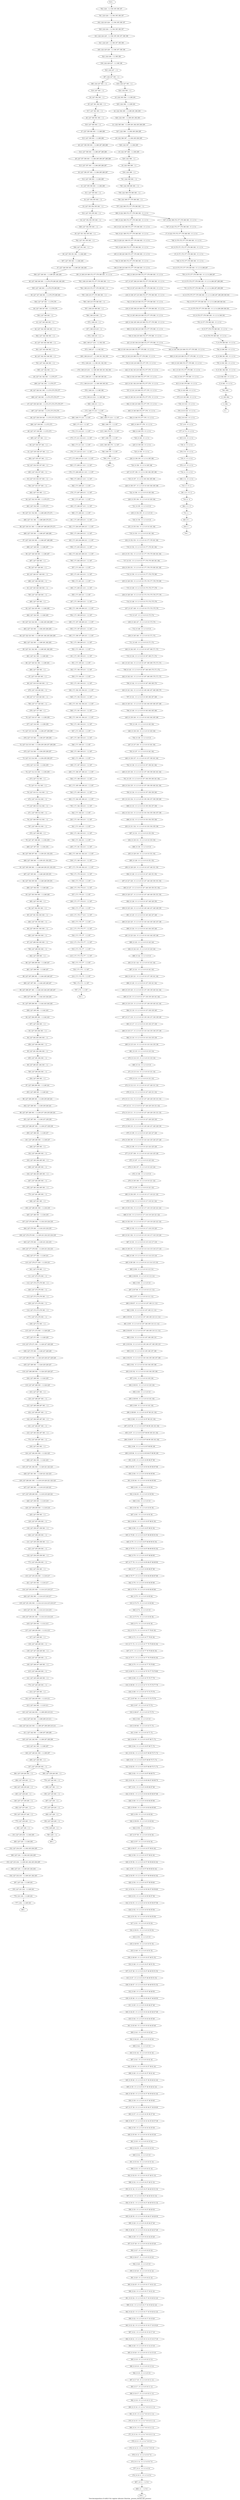 digraph G {
graph [label="Tree-decomposition of width 9 for register allocator (function _process_thread_calc_process)"]
0[label="0 | : "];
1[label="1 | 384 : "];
2[label="2 | 383 384 : "];
3[label="3 | 6 383 : 0 1 2 3 4 "];
4[label="4 | 6 382 383 : 0 1 2 3 4 "];
5[label="5 | 6 381 382 383 : 0 1 2 3 4 "];
6[label="6 | 6 380 381 383 : 0 1 2 3 4 "];
7[label="7 | 6 379 380 383 : 0 1 2 3 4 "];
8[label="8 | 6 378 379 380 383 : 0 1 2 3 4 "];
9[label="9 | 6 377 378 379 380 383 : 0 1 2 3 4 "];
10[label="10 | 6 376 377 379 380 383 : 0 1 2 3 4 300 301 "];
11[label="11 | 6 375 376 377 379 380 383 : 0 1 2 3 4 298 299 300 301 "];
12[label="12 | 6 374 375 377 379 380 383 : 0 1 2 3 4 296 297 298 299 300 301 "];
13[label="13 | 6 373 374 377 379 380 383 : 0 1 2 3 4 296 297 298 299 "];
14[label="14 | 6 372 373 377 379 380 383 : 0 1 2 3 4 296 297 "];
15[label="15 | 6 371 372 377 379 380 383 : 0 1 2 3 4 "];
16[label="16 | 6 370 371 372 377 379 380 383 : 0 1 2 3 4 "];
17[label="17 | 6 222 370 372 377 379 380 383 : 0 1 2 3 4 "];
18[label="18 | 222 368 369 : 1 2 "];
19[label="19 | 222 367 368 : 1 2 294 295 "];
20[label="20 | 222 366 367 : 1 2 292 293 294 295 "];
21[label="21 | 222 365 366 : 1 2 290 291 292 293 294 295 "];
22[label="22 | 222 364 365 : 1 2 290 291 292 293 "];
23[label="23 | 222 363 364 : 1 2 290 291 "];
24[label="24 | 227 362 363 : 1 2 "];
25[label="25 | 227 361 362 363 : 1 2 "];
26[label="26 | 227 360 361 363 : 1 2 "];
27[label="27 | 227 359 360 363 : 1 2 288 289 "];
28[label="28 | 227 358 359 363 : 1 2 286 287 288 289 "];
29[label="29 | 227 357 358 363 : 1 2 284 285 286 287 288 289 "];
30[label="30 | 227 356 357 363 : 1 2 284 285 286 287 "];
31[label="31 | 227 355 356 363 : 1 2 284 285 "];
32[label="32 | 227 354 355 363 : 1 2 "];
33[label="33 | 227 353 354 355 363 : 1 2 "];
34[label="34 | 227 352 353 355 363 : 1 2 "];
35[label="35 | 227 351 352 355 363 : 1 2 "];
36[label="36 | 227 350 351 363 : 1 2 282 283 "];
37[label="37 | 227 349 350 363 : 1 2 280 281 282 283 "];
38[label="38 | 227 348 349 363 : 1 2 278 279 280 281 282 283 "];
39[label="39 | 227 347 348 363 : 1 2 278 279 280 281 "];
40[label="40 | 227 346 347 363 : 1 2 278 279 "];
41[label="41 | 227 345 346 363 : 1 2 "];
42[label="42 | 227 344 345 346 363 : 1 2 "];
43[label="43 | 227 343 344 346 363 : 1 2 "];
44[label="44 | 227 342 343 346 363 : 1 2 "];
45[label="45 | 227 341 342 363 : 1 2 276 277 "];
46[label="46 | 227 340 341 363 : 1 2 274 275 276 277 "];
47[label="47 | 227 339 340 363 : 1 2 272 273 274 275 276 277 "];
48[label="48 | 227 338 339 363 : 1 2 272 273 274 275 "];
49[label="49 | 227 337 338 363 : 1 2 272 273 "];
50[label="50 | 227 336 337 363 : 1 2 "];
51[label="51 | 227 335 336 337 363 : 1 2 "];
52[label="52 | 227 334 335 337 363 : 1 2 "];
53[label="53 | 227 333 334 337 363 : 1 2 "];
54[label="54 | 227 332 333 363 : 1 2 270 271 "];
55[label="55 | 227 331 332 363 : 1 2 268 269 270 271 "];
56[label="56 | 227 330 331 363 : 1 2 266 267 268 269 270 271 "];
57[label="57 | 227 329 330 363 : 1 2 266 267 268 269 "];
58[label="58 | 227 328 329 363 : 1 2 266 267 "];
59[label="59 | 227 327 328 363 : 1 2 "];
60[label="60 | 227 326 327 328 363 : 1 2 "];
61[label="61 | 227 325 326 328 363 : 1 2 "];
62[label="62 | 227 324 325 363 : 1 2 264 265 "];
63[label="63 | 227 323 324 363 : 1 2 262 263 264 265 "];
64[label="64 | 227 322 323 363 : 1 2 260 261 262 263 264 265 "];
65[label="65 | 227 321 322 363 : 1 2 260 261 262 263 "];
66[label="66 | 227 320 321 363 : 1 2 260 261 "];
67[label="67 | 227 319 320 363 : 1 2 "];
68[label="68 | 227 318 319 320 363 : 1 2 "];
69[label="69 | 227 317 318 320 363 : 1 2 "];
70[label="70 | 227 316 317 363 : 1 2 258 259 "];
71[label="71 | 227 315 316 363 : 1 2 256 257 258 259 "];
72[label="72 | 227 314 315 363 : 1 2 254 255 256 257 258 259 "];
73[label="73 | 227 313 314 363 : 1 2 254 255 256 257 "];
74[label="74 | 227 312 313 363 : 1 2 254 255 "];
75[label="75 | 227 311 312 363 : 1 2 "];
76[label="76 | 227 310 311 312 363 : 1 2 "];
77[label="77 | 227 309 310 312 363 : 1 2 "];
78[label="78 | 227 308 309 312 363 : 1 2 "];
79[label="79 | 227 307 308 363 : 1 2 252 253 "];
80[label="80 | 227 306 307 363 : 1 2 250 251 252 253 "];
81[label="81 | 227 305 306 363 : 1 2 248 249 250 251 252 253 "];
82[label="82 | 227 304 305 363 : 1 2 248 249 250 251 "];
83[label="83 | 227 303 304 363 : 1 2 248 249 "];
84[label="84 | 227 302 303 363 : 1 2 "];
85[label="85 | 227 301 302 303 363 : 1 2 "];
86[label="86 | 227 300 301 303 363 : 1 2 "];
87[label="87 | 227 299 300 303 363 : 1 2 "];
88[label="88 | 227 298 299 363 : 1 2 246 247 "];
89[label="89 | 227 297 298 363 : 1 2 244 245 246 247 "];
90[label="90 | 227 296 297 363 : 1 2 242 243 244 245 246 247 "];
91[label="91 | 227 295 296 363 : 1 2 242 243 244 245 "];
92[label="92 | 227 294 295 363 : 1 2 242 243 "];
93[label="93 | 227 293 294 363 : 1 2 "];
94[label="94 | 227 292 293 294 363 : 1 2 "];
95[label="95 | 227 291 292 294 363 : 1 2 "];
96[label="96 | 227 290 291 294 363 : 1 2 "];
97[label="97 | 227 289 290 363 : 1 2 240 241 "];
98[label="98 | 227 288 289 363 : 1 2 238 239 240 241 "];
99[label="99 | 227 287 288 363 : 1 2 236 237 238 239 240 241 "];
100[label="100 | 227 286 287 363 : 1 2 236 237 238 239 "];
101[label="101 | 227 285 286 363 : 1 2 236 237 "];
102[label="102 | 227 284 285 363 : 1 2 "];
103[label="103 | 227 283 284 285 363 : 1 2 "];
104[label="104 | 227 282 283 285 363 : 1 2 "];
105[label="105 | 227 281 282 285 363 : 1 2 "];
106[label="106 | 227 280 281 363 : 1 2 234 235 "];
107[label="107 | 227 279 280 363 : 1 2 232 233 234 235 "];
108[label="108 | 227 278 279 363 : 1 2 230 231 232 233 234 235 "];
109[label="109 | 227 277 278 363 : 1 2 230 231 232 233 "];
110[label="110 | 227 276 277 363 : 1 2 230 231 "];
111[label="111 | 227 275 276 363 : 1 2 "];
112[label="112 | 227 274 275 276 363 : 1 2 "];
113[label="113 | 227 273 274 276 363 : 1 2 "];
114[label="114 | 227 272 273 276 363 : 1 2 "];
115[label="115 | 227 271 272 363 : 1 2 228 229 "];
116[label="116 | 227 270 271 363 : 1 2 226 227 228 229 "];
117[label="117 | 227 269 270 363 : 1 2 224 225 226 227 228 229 "];
118[label="118 | 227 268 269 363 : 1 2 224 225 226 227 "];
119[label="119 | 227 267 268 363 : 1 2 224 225 "];
120[label="120 | 227 266 267 363 : 1 2 "];
121[label="121 | 227 265 266 267 363 : 1 2 "];
122[label="122 | 227 264 265 267 363 : 1 2 "];
123[label="123 | 227 263 264 267 363 : 1 2 "];
124[label="124 | 227 262 263 363 : 1 2 222 223 "];
125[label="125 | 227 261 262 363 : 1 2 220 221 222 223 "];
126[label="126 | 227 260 261 363 : 1 2 218 219 220 221 222 223 "];
127[label="127 | 227 259 260 363 : 1 2 218 219 220 221 "];
128[label="128 | 227 258 259 363 : 1 2 218 219 "];
129[label="129 | 227 257 258 363 : 1 2 "];
130[label="130 | 227 256 257 258 363 : 1 2 "];
131[label="131 | 227 255 256 258 363 : 1 2 "];
132[label="132 | 227 254 255 258 363 : 1 2 "];
133[label="133 | 227 253 254 363 : 1 2 216 217 "];
134[label="134 | 227 252 253 363 : 1 2 214 215 216 217 "];
135[label="135 | 227 251 252 363 : 1 2 212 213 214 215 216 217 "];
136[label="136 | 227 250 251 363 : 1 2 212 213 214 215 "];
137[label="137 | 227 249 250 363 : 1 2 212 213 "];
138[label="138 | 227 248 249 363 : 1 2 "];
139[label="139 | 227 247 248 249 363 : 1 2 "];
140[label="140 | 227 246 247 249 363 : 1 2 "];
141[label="141 | 227 245 246 249 363 : 1 2 "];
142[label="142 | 227 244 245 363 : 1 2 210 211 "];
143[label="143 | 227 243 244 363 : 1 2 208 209 210 211 "];
144[label="144 | 227 242 243 363 : 1 2 206 207 208 209 210 211 "];
145[label="145 | 227 241 242 363 : 1 2 206 207 208 209 "];
146[label="146 | 227 240 241 363 : 1 2 206 207 "];
147[label="147 | 227 239 240 363 : 1 2 "];
148[label="148 | 227 238 239 240 : 1 2 "];
149[label="149 | 227 237 238 240 : 1 2 "];
150[label="150 | 227 236 237 240 : 1 2 "];
151[label="151 | 227 235 236 : 1 2 204 205 "];
152[label="152 | 227 234 235 : 1 2 202 203 204 205 "];
153[label="153 | 227 233 234 : 1 2 200 201 202 203 204 205 "];
154[label="154 | 227 232 233 : 1 2 200 201 202 203 "];
155[label="155 | 227 231 232 : 1 2 200 201 "];
156[label="156 | 227 230 363 : 1 2 "];
157[label="157 | 227 229 230 : 1 2 "];
158[label="158 | 227 228 229 : 1 2 "];
159[label="159 | 222 226 227 : 1 2 198 199 "];
160[label="160 | 222 225 226 : 1 2 196 197 198 199 "];
161[label="161 | 222 224 225 : 1 2 194 195 196 197 198 199 "];
162[label="162 | 222 223 224 : 1 2 194 195 196 197 "];
163[label="163 | 6 221 222 369 372 377 379 380 383 : 0 1 2 3 4 "];
164[label="164 | 6 220 221 369 372 377 379 380 383 : 0 1 2 3 4 "];
165[label="165 | 6 168 220 369 372 377 379 380 383 : 0 1 2 3 4 "];
166[label="166 | 6 168 219 369 372 377 379 380 383 : 0 1 2 3 4 "];
167[label="167 | 168 218 219 : 1 2 "];
168[label="168 | 168 217 218 : 1 2 192 193 "];
169[label="169 | 168 216 217 : 1 2 190 191 192 193 "];
170[label="170 | 168 215 216 : 1 2 188 189 190 191 192 193 "];
171[label="171 | 168 214 215 : 1 2 188 189 190 191 "];
172[label="172 | 168 213 214 : 1 2 188 189 "];
173[label="173 | 168 171 213 : 1 2 187 "];
174[label="174 | 171 212 213 : 1 2 187 "];
175[label="175 | 171 211 212 213 : 1 2 187 "];
176[label="176 | 171 210 211 213 : 1 2 187 "];
177[label="177 | 171 209 210 211 213 : 1 2 187 "];
178[label="178 | 171 208 209 211 213 : 1 2 187 "];
179[label="179 | 171 207 208 213 : 1 2 187 "];
180[label="180 | 171 206 207 213 : 1 2 187 "];
181[label="181 | 171 205 206 213 : 1 2 187 "];
182[label="182 | 171 204 205 206 213 : 1 2 187 "];
183[label="183 | 171 203 204 206 213 : 1 2 187 "];
184[label="184 | 171 202 203 206 213 : 1 2 187 "];
185[label="185 | 171 201 202 213 : 1 2 187 "];
186[label="186 | 171 200 201 213 : 1 2 187 "];
187[label="187 | 171 199 200 213 : 1 2 187 "];
188[label="188 | 171 198 199 200 213 : 1 2 187 "];
189[label="189 | 171 197 198 200 213 : 1 2 187 "];
190[label="190 | 171 196 197 200 213 : 1 2 187 "];
191[label="191 | 171 195 196 213 : 1 2 187 "];
192[label="192 | 171 194 195 213 : 1 2 187 "];
193[label="193 | 171 193 194 213 : 1 2 187 "];
194[label="194 | 171 192 193 194 213 : 1 2 187 "];
195[label="195 | 171 191 192 194 213 : 1 2 187 "];
196[label="196 | 171 190 191 194 213 : 1 2 187 "];
197[label="197 | 171 189 190 213 : 1 2 187 "];
198[label="198 | 171 188 189 213 : 1 2 187 "];
199[label="199 | 171 187 188 213 : 1 2 187 "];
200[label="200 | 171 186 187 188 213 : 1 2 187 "];
201[label="201 | 171 185 186 188 213 : 1 2 187 "];
202[label="202 | 171 184 185 188 213 : 1 2 187 "];
203[label="203 | 171 183 184 213 : 1 2 187 "];
204[label="204 | 171 182 183 213 : 1 2 187 "];
205[label="205 | 171 181 182 213 : 1 2 187 "];
206[label="206 | 171 180 181 182 213 : 1 2 187 "];
207[label="207 | 171 179 180 182 213 : 1 2 187 "];
208[label="208 | 171 178 179 213 : 1 2 187 "];
209[label="209 | 171 177 178 213 : 1 2 187 "];
210[label="210 | 171 176 177 213 : 1 2 187 "];
211[label="211 | 171 175 176 177 : 1 2 187 "];
212[label="212 | 171 174 175 177 : 1 2 187 "];
213[label="213 | 171 173 174 177 : 1 2 187 "];
214[label="214 | 171 172 173 : 1 2 187 "];
215[label="215 | 168 170 171 : 1 2 187 "];
216[label="216 | 168 169 170 : 1 2 187 "];
217[label="217 | 6 167 168 219 369 372 377 379 380 383 : 0 1 2 3 4 "];
218[label="218 | 6 166 167 219 369 372 377 379 380 383 : 0 1 2 3 4 "];
219[label="219 | 6 165 166 219 369 372 377 379 380 383 : 0 1 2 3 4 "];
220[label="220 | 6 164 165 166 219 369 372 377 379 380 : 0 1 2 3 4 "];
221[label="221 | 6 163 164 219 369 372 377 379 380 : 0 1 2 3 4 "];
222[label="222 | 6 162 163 219 369 372 377 379 : 0 1 2 3 4 "];
223[label="223 | 6 161 162 219 369 372 377 379 : 0 1 2 3 4 "];
224[label="224 | 6 160 161 219 369 372 377 379 : 0 1 2 3 4 "];
225[label="225 | 6 159 160 : 0 1 2 3 4 "];
226[label="226 | 6 158 159 : 0 1 2 3 4 185 186 "];
227[label="227 | 6 157 158 : 0 1 2 3 4 183 184 185 186 "];
228[label="228 | 6 156 157 : 0 1 2 3 4 9 10 183 184 185 186 "];
229[label="229 | 6 155 156 : 0 1 2 3 4 9 10 183 184 "];
230[label="230 | 6 154 155 : 0 1 2 3 4 9 10 "];
231[label="231 | 6 153 154 : 0 1 2 3 4 9 10 181 182 "];
232[label="232 | 6 152 153 : 0 1 2 3 4 9 10 177 178 181 182 "];
233[label="233 | 6 151 152 : 0 1 2 3 4 9 10 177 178 179 180 181 182 "];
234[label="234 | 6 150 151 : 0 1 2 3 4 9 10 177 178 179 180 181 182 "];
235[label="235 | 6 149 150 : 0 1 2 3 4 9 10 175 176 177 178 179 180 "];
236[label="236 | 6 148 149 : 0 1 2 3 4 9 10 173 174 175 176 177 178 "];
237[label="237 | 6 147 148 : 0 1 2 3 4 9 10 173 174 175 176 "];
238[label="238 | 6 146 147 : 0 1 2 3 4 9 10 173 174 "];
239[label="239 | 6 145 146 : 0 1 2 3 4 9 10 171 172 "];
240[label="240 | 6 144 145 : 0 1 2 3 4 9 10 167 168 171 172 "];
241[label="241 | 6 143 144 : 0 1 2 3 4 9 10 167 168 169 170 171 172 "];
242[label="242 | 6 142 143 : 0 1 2 3 4 9 10 167 168 169 170 171 172 "];
243[label="243 | 6 141 142 : 0 1 2 3 4 9 10 165 166 167 168 169 170 "];
244[label="244 | 6 140 141 : 0 1 2 3 4 9 10 163 164 165 166 167 168 "];
245[label="245 | 6 139 140 : 0 1 2 3 4 9 10 163 164 165 166 "];
246[label="246 | 6 138 139 : 0 1 2 3 4 9 10 163 164 "];
247[label="247 | 6 137 138 : 0 1 2 3 4 9 10 161 162 "];
248[label="248 | 6 136 137 : 0 1 2 3 4 9 10 157 158 161 162 "];
249[label="249 | 6 135 136 : 0 1 2 3 4 9 10 157 158 159 160 161 162 "];
250[label="250 | 6 134 135 : 0 1 2 3 4 9 10 157 158 159 160 161 162 "];
251[label="251 | 6 133 134 : 0 1 2 3 4 9 10 155 156 157 158 159 160 "];
252[label="252 | 6 132 133 : 0 1 2 3 4 9 10 153 154 155 156 157 158 "];
253[label="253 | 6 131 132 : 0 1 2 3 4 9 10 153 154 155 156 "];
254[label="254 | 6 130 131 : 0 1 2 3 4 9 10 153 154 "];
255[label="255 | 6 129 130 : 0 1 2 3 4 9 10 151 152 "];
256[label="256 | 6 128 129 : 0 1 2 3 4 9 10 147 148 151 152 "];
257[label="257 | 6 127 128 : 0 1 2 3 4 9 10 147 148 149 150 151 152 "];
258[label="258 | 6 126 127 : 0 1 2 3 4 9 10 147 148 149 150 151 152 "];
259[label="259 | 6 125 126 : 0 1 2 3 4 9 10 145 146 147 148 149 150 "];
260[label="260 | 6 124 125 : 0 1 2 3 4 9 10 143 144 145 146 147 148 "];
261[label="261 | 6 123 124 : 0 1 2 3 4 9 10 143 144 145 146 "];
262[label="262 | 6 122 123 : 0 1 2 3 4 9 10 143 144 "];
263[label="263 | 6 121 122 : 0 1 2 3 4 9 10 141 142 "];
264[label="264 | 6 120 121 : 0 1 2 3 4 9 10 137 138 141 142 "];
265[label="265 | 6 119 120 : 0 1 2 3 4 9 10 137 138 139 140 141 142 "];
266[label="266 | 6 118 119 : 0 1 2 3 4 9 10 137 138 139 140 141 142 "];
267[label="267 | 6 117 118 : 0 1 2 3 4 9 10 135 136 137 138 139 140 "];
268[label="268 | 6 116 117 : 0 1 2 3 4 9 10 133 134 135 136 137 138 "];
269[label="269 | 6 115 116 : 0 1 2 3 4 9 10 133 134 135 136 "];
270[label="270 | 6 114 115 : 0 1 2 3 4 9 10 133 134 "];
271[label="271 | 6 113 114 : 0 1 2 3 4 9 10 131 132 "];
272[label="272 | 6 112 113 : 0 1 2 3 4 9 10 127 128 131 132 "];
273[label="273 | 6 111 112 : 0 1 2 3 4 9 10 127 128 129 130 131 132 "];
274[label="274 | 6 110 111 : 0 1 2 3 4 9 10 127 128 129 130 131 132 "];
275[label="275 | 6 109 110 : 0 1 2 3 4 9 10 125 126 127 128 129 130 "];
276[label="276 | 6 108 109 : 0 1 2 3 4 9 10 123 124 125 126 127 128 "];
277[label="277 | 6 107 108 : 0 1 2 3 4 9 10 123 124 125 126 "];
278[label="278 | 6 106 107 : 0 1 2 3 4 9 10 123 124 "];
279[label="279 | 6 105 106 : 0 1 2 3 4 9 10 121 122 "];
280[label="280 | 6 104 105 : 0 1 2 3 4 9 10 117 118 121 122 "];
281[label="281 | 6 103 104 : 0 1 2 3 4 9 10 117 118 119 120 121 122 "];
282[label="282 | 6 102 103 : 0 1 2 3 4 9 10 117 118 119 120 121 122 "];
283[label="283 | 6 101 102 : 0 1 2 3 4 9 10 115 116 117 118 119 120 "];
284[label="284 | 6 100 101 : 0 1 2 3 4 9 10 113 114 115 116 117 118 "];
285[label="285 | 6 99 100 : 0 1 2 3 4 9 10 113 114 115 116 "];
286[label="286 | 6 98 99 : 0 1 2 3 4 9 10 113 114 "];
287[label="287 | 6 97 98 : 0 1 2 3 4 9 10 111 112 "];
288[label="288 | 6 96 97 : 0 1 2 3 4 9 10 107 108 111 112 "];
289[label="289 | 6 95 96 : 0 1 2 3 4 9 10 107 108 109 110 111 112 "];
290[label="290 | 6 94 95 : 0 1 2 3 4 9 10 107 108 109 110 111 112 "];
291[label="291 | 6 93 94 : 0 1 2 3 4 9 10 105 106 107 108 109 110 "];
292[label="292 | 6 92 93 : 0 1 2 3 4 9 10 103 104 105 106 107 108 "];
293[label="293 | 6 91 92 : 0 1 2 3 4 9 10 103 104 105 106 "];
294[label="294 | 6 90 91 : 0 1 2 3 4 9 10 103 104 "];
295[label="295 | 6 89 90 : 0 1 2 3 4 9 10 101 102 "];
296[label="296 | 6 88 89 : 0 1 2 3 4 9 10 97 98 101 102 "];
297[label="297 | 6 87 88 : 0 1 2 3 4 9 10 97 98 99 100 101 102 "];
298[label="298 | 6 86 87 : 0 1 2 3 4 9 10 97 98 99 100 101 102 "];
299[label="299 | 6 85 86 : 0 1 2 3 4 9 10 95 96 97 98 99 100 "];
300[label="300 | 6 84 85 : 0 1 2 3 4 9 10 93 94 95 96 97 98 "];
301[label="301 | 6 83 84 : 0 1 2 3 4 9 10 93 94 95 96 "];
302[label="302 | 6 82 83 : 0 1 2 3 4 9 10 93 94 "];
303[label="303 | 6 81 82 : 0 1 2 3 4 9 10 91 92 "];
304[label="304 | 6 80 81 : 0 1 2 3 4 9 10 87 88 91 92 "];
305[label="305 | 6 79 80 : 0 1 2 3 4 9 10 87 88 89 90 91 92 "];
306[label="306 | 6 78 79 : 0 1 2 3 4 9 10 87 88 89 90 91 92 "];
307[label="307 | 6 77 78 : 0 1 2 3 4 9 10 85 86 87 88 89 90 "];
308[label="308 | 6 76 77 : 0 1 2 3 4 9 10 83 84 85 86 87 88 "];
309[label="309 | 6 75 76 : 0 1 2 3 4 9 10 83 84 85 86 "];
310[label="310 | 6 74 75 : 0 1 2 3 4 9 10 83 84 "];
311[label="311 | 6 73 74 : 0 1 2 3 4 9 10 81 82 "];
312[label="312 | 6 72 73 : 0 1 2 3 4 9 10 77 78 81 82 "];
313[label="313 | 6 71 72 : 0 1 2 3 4 9 10 77 78 79 80 81 82 "];
314[label="314 | 6 70 71 : 0 1 2 3 4 9 10 77 78 79 80 81 82 "];
315[label="315 | 6 69 70 : 0 1 2 3 4 9 10 75 76 77 78 79 80 "];
316[label="316 | 6 68 69 : 0 1 2 3 4 9 10 73 74 75 76 77 78 "];
317[label="317 | 6 67 68 : 0 1 2 3 4 9 10 73 74 75 76 "];
318[label="318 | 6 66 67 : 0 1 2 3 4 9 10 73 74 "];
319[label="319 | 6 65 66 : 0 1 2 3 4 9 10 71 72 "];
320[label="320 | 6 64 65 : 0 1 2 3 4 9 10 67 68 71 72 "];
321[label="321 | 6 63 64 : 0 1 2 3 4 9 10 67 68 69 70 71 72 "];
322[label="322 | 6 62 63 : 0 1 2 3 4 9 10 67 68 69 70 71 72 "];
323[label="323 | 6 61 62 : 0 1 2 3 4 9 10 65 66 67 68 69 70 "];
324[label="324 | 6 60 61 : 0 1 2 3 4 9 10 63 64 65 66 67 68 "];
325[label="325 | 6 59 60 : 0 1 2 3 4 9 10 63 64 65 66 "];
326[label="326 | 6 58 59 : 0 1 2 3 4 9 10 63 64 "];
327[label="327 | 6 57 58 : 0 1 2 3 4 9 10 61 62 "];
328[label="328 | 6 56 57 : 0 1 2 3 4 9 10 57 58 61 62 "];
329[label="329 | 6 55 56 : 0 1 2 3 4 9 10 57 58 59 60 61 62 "];
330[label="330 | 6 54 55 : 0 1 2 3 4 9 10 57 58 59 60 61 62 "];
331[label="331 | 6 53 54 : 0 1 2 3 4 9 10 55 56 57 58 59 60 "];
332[label="332 | 6 52 53 : 0 1 2 3 4 9 10 53 54 55 56 57 58 "];
333[label="333 | 6 51 52 : 0 1 2 3 4 9 10 53 54 55 56 "];
334[label="334 | 6 50 51 : 0 1 2 3 4 9 10 53 54 "];
335[label="335 | 6 49 50 : 0 1 2 3 4 9 10 51 52 "];
336[label="336 | 6 48 49 : 0 1 2 3 4 9 10 47 48 51 52 "];
337[label="337 | 6 47 48 : 0 1 2 3 4 9 10 47 48 49 50 51 52 "];
338[label="338 | 6 46 47 : 0 1 2 3 4 9 10 47 48 49 50 51 52 "];
339[label="339 | 6 45 46 : 0 1 2 3 4 9 10 45 46 47 48 49 50 "];
340[label="340 | 6 44 45 : 0 1 2 3 4 9 10 43 44 45 46 47 48 "];
341[label="341 | 6 43 44 : 0 1 2 3 4 9 10 43 44 45 46 "];
342[label="342 | 6 42 43 : 0 1 2 3 4 9 10 43 44 "];
343[label="343 | 6 41 42 : 0 1 2 3 4 9 10 41 42 "];
344[label="344 | 6 40 41 : 0 1 2 3 4 9 10 37 38 41 42 "];
345[label="345 | 6 39 40 : 0 1 2 3 4 9 10 37 38 39 40 41 42 "];
346[label="346 | 6 38 39 : 0 1 2 3 4 9 10 37 38 39 40 41 42 "];
347[label="347 | 6 37 38 : 0 1 2 3 4 9 10 35 36 37 38 39 40 "];
348[label="348 | 6 36 37 : 0 1 2 3 4 9 10 33 34 35 36 37 38 "];
349[label="349 | 6 35 36 : 0 1 2 3 4 9 10 33 34 35 36 "];
350[label="350 | 6 34 35 : 0 1 2 3 4 9 10 33 34 "];
351[label="351 | 6 33 34 : 0 1 2 3 4 9 10 31 32 "];
352[label="352 | 6 32 33 : 0 1 2 3 4 9 10 27 28 31 32 "];
353[label="353 | 6 31 32 : 0 1 2 3 4 9 10 27 28 29 30 31 32 "];
354[label="354 | 6 30 31 : 0 1 2 3 4 9 10 27 28 29 30 31 32 "];
355[label="355 | 6 29 30 : 0 1 2 3 4 9 10 25 26 27 28 29 30 "];
356[label="356 | 6 28 29 : 0 1 2 3 4 9 10 23 24 25 26 27 28 "];
357[label="357 | 6 27 28 : 0 1 2 3 4 9 10 23 24 25 26 "];
358[label="358 | 6 26 27 : 0 1 2 3 4 9 10 23 24 "];
359[label="359 | 6 25 26 : 0 1 2 3 4 9 10 21 22 "];
360[label="360 | 6 24 25 : 0 1 2 3 4 9 10 17 18 21 22 "];
361[label="361 | 6 23 24 : 0 1 2 3 4 9 10 17 18 19 20 21 22 "];
362[label="362 | 6 22 23 : 0 1 2 3 4 9 10 17 18 19 20 21 22 "];
363[label="363 | 6 21 22 : 0 1 2 3 4 9 10 15 16 17 18 19 20 "];
364[label="364 | 6 20 21 : 0 1 2 3 4 9 10 13 14 15 16 17 18 "];
365[label="365 | 6 19 20 : 0 1 2 3 4 9 10 13 14 15 16 "];
366[label="366 | 6 18 19 : 0 1 2 3 4 9 10 13 14 "];
367[label="367 | 6 17 18 : 0 1 2 3 4 9 10 11 12 "];
368[label="368 | 6 16 17 : 0 1 2 3 4 9 10 11 12 "];
369[label="369 | 6 15 16 : 0 1 2 3 4 7 8 9 10 11 12 "];
370[label="370 | 6 14 15 : 0 1 2 3 4 7 8 9 10 11 12 "];
371[label="371 | 6 13 14 : 0 1 2 3 4 7 8 9 10 11 12 "];
372[label="372 | 6 12 13 : 0 1 2 3 4 5 6 7 8 9 10 "];
373[label="373 | 6 11 12 : 0 1 2 3 4 5 6 7 8 "];
374[label="374 | 6 10 11 : 0 1 2 3 4 5 6 "];
375[label="375 | 6 9 163 380 : 0 1 2 3 4 "];
376[label="376 | 6 8 9 163 : 0 1 2 3 4 "];
377[label="377 | 6 7 8 : 0 1 2 3 4 "];
378[label="378 | 5 6 : 0 1 2 3 4 "];
379[label="379 | 4 5 : 0 1 2 3 4 "];
380[label="380 | 3 4 : 0 1 2 3 4 "];
381[label="381 | 2 3 : 0 1 2 "];
382[label="382 | 1 2 : 0 "];
383[label="383 | 0 1 : "];
384[label="384 | 227 239 240 363 : 1 2 "];
385[label="385 | 227 239 240 363 : 1 2 "];
386[label="386 | 222 227 363 : 1 2 "];
387[label="387 | 222 227 363 : 1 2 "];
388[label="388 | 6 222 369 372 377 379 380 383 : 0 1 2 3 4 "];
389[label="389 | 168 171 213 : 1 2 187 "];
390[label="390 | 168 171 213 : 1 2 187 "];
391[label="391 | 6 168 219 369 372 377 379 380 383 : 0 1 2 3 4 "];
392[label="392 | 6 163 164 219 369 372 377 379 380 : 0 1 2 3 4 "];
393[label="393 | 6 163 164 219 369 372 377 379 380 : 0 1 2 3 4 "];
394[label="394 | 6 168 219 369 372 377 379 380 383 : 0 1 2 3 4 "];
395[label="395 | 6 222 369 372 377 379 380 383 : 0 1 2 3 4 "];
396[label="396 | : "];
397[label="397 | 227 232 : 1 2 200 201 "];
398[label="398 | 227 233 : 1 2 200 201 202 203 "];
399[label="399 | 227 234 : 1 2 202 203 204 205 "];
400[label="400 | 227 235 : 1 2 204 205 "];
401[label="401 | 227 236 : 1 2 "];
402[label="402 | 227 237 240 : 1 2 "];
403[label="403 | 227 238 240 : 1 2 "];
404[label="404 | 227 239 240 : 1 2 "];
405[label="405 | : "];
406[label="406 | 227 229 : 1 2 "];
407[label="407 | 227 230 : 1 2 "];
408[label="408 | 227 363 : 1 2 "];
409[label="409 | 227 240 363 : 1 2 "];
410[label="410 | 227 241 363 : 1 2 206 207 "];
411[label="411 | 227 242 363 : 1 2 206 207 208 209 "];
412[label="412 | 227 243 363 : 1 2 208 209 210 211 "];
413[label="413 | 227 244 363 : 1 2 210 211 "];
414[label="414 | 227 245 363 : 1 2 "];
415[label="415 | 227 246 249 363 : 1 2 "];
416[label="416 | 227 247 249 363 : 1 2 "];
417[label="417 | 227 249 363 : 1 2 "];
418[label="418 | 227 250 363 : 1 2 212 213 "];
419[label="419 | 227 251 363 : 1 2 212 213 214 215 "];
420[label="420 | 227 252 363 : 1 2 214 215 216 217 "];
421[label="421 | 227 253 363 : 1 2 216 217 "];
422[label="422 | 227 254 363 : 1 2 "];
423[label="423 | 227 255 258 363 : 1 2 "];
424[label="424 | 227 256 258 363 : 1 2 "];
425[label="425 | 227 258 363 : 1 2 "];
426[label="426 | 227 259 363 : 1 2 218 219 "];
427[label="427 | 227 260 363 : 1 2 218 219 220 221 "];
428[label="428 | 227 261 363 : 1 2 220 221 222 223 "];
429[label="429 | 227 262 363 : 1 2 222 223 "];
430[label="430 | 227 263 363 : 1 2 "];
431[label="431 | 227 264 267 363 : 1 2 "];
432[label="432 | 227 265 267 363 : 1 2 "];
433[label="433 | 227 267 363 : 1 2 "];
434[label="434 | 227 268 363 : 1 2 224 225 "];
435[label="435 | 227 269 363 : 1 2 224 225 226 227 "];
436[label="436 | 227 270 363 : 1 2 226 227 228 229 "];
437[label="437 | 227 271 363 : 1 2 228 229 "];
438[label="438 | 227 272 363 : 1 2 "];
439[label="439 | 227 273 276 363 : 1 2 "];
440[label="440 | 227 274 276 363 : 1 2 "];
441[label="441 | 227 276 363 : 1 2 "];
442[label="442 | 227 277 363 : 1 2 230 231 "];
443[label="443 | 227 278 363 : 1 2 230 231 232 233 "];
444[label="444 | 227 279 363 : 1 2 232 233 234 235 "];
445[label="445 | 227 280 363 : 1 2 234 235 "];
446[label="446 | 227 281 363 : 1 2 "];
447[label="447 | 227 282 285 363 : 1 2 "];
448[label="448 | 227 283 285 363 : 1 2 "];
449[label="449 | 227 285 363 : 1 2 "];
450[label="450 | 227 286 363 : 1 2 236 237 "];
451[label="451 | 227 287 363 : 1 2 236 237 238 239 "];
452[label="452 | 227 288 363 : 1 2 238 239 240 241 "];
453[label="453 | 227 289 363 : 1 2 240 241 "];
454[label="454 | 227 290 363 : 1 2 "];
455[label="455 | 227 291 294 363 : 1 2 "];
456[label="456 | 227 292 294 363 : 1 2 "];
457[label="457 | 227 294 363 : 1 2 "];
458[label="458 | 227 295 363 : 1 2 242 243 "];
459[label="459 | 227 296 363 : 1 2 242 243 244 245 "];
460[label="460 | 227 297 363 : 1 2 244 245 246 247 "];
461[label="461 | 227 298 363 : 1 2 246 247 "];
462[label="462 | 227 299 363 : 1 2 "];
463[label="463 | 227 300 303 363 : 1 2 "];
464[label="464 | 227 301 303 363 : 1 2 "];
465[label="465 | 227 303 363 : 1 2 "];
466[label="466 | 227 304 363 : 1 2 248 249 "];
467[label="467 | 227 305 363 : 1 2 248 249 250 251 "];
468[label="468 | 227 306 363 : 1 2 250 251 252 253 "];
469[label="469 | 227 307 363 : 1 2 252 253 "];
470[label="470 | 227 308 363 : 1 2 "];
471[label="471 | 227 309 312 363 : 1 2 "];
472[label="472 | 227 310 312 363 : 1 2 "];
473[label="473 | 227 312 363 : 1 2 "];
474[label="474 | 227 313 363 : 1 2 254 255 "];
475[label="475 | 227 314 363 : 1 2 254 255 256 257 "];
476[label="476 | 227 315 363 : 1 2 256 257 258 259 "];
477[label="477 | 227 316 363 : 1 2 258 259 "];
478[label="478 | 227 317 363 : 1 2 "];
479[label="479 | 227 318 320 363 : 1 2 "];
480[label="480 | 227 320 363 : 1 2 "];
481[label="481 | 227 321 363 : 1 2 260 261 "];
482[label="482 | 227 322 363 : 1 2 260 261 262 263 "];
483[label="483 | 227 323 363 : 1 2 262 263 264 265 "];
484[label="484 | 227 324 363 : 1 2 264 265 "];
485[label="485 | 227 325 363 : 1 2 "];
486[label="486 | 227 326 328 363 : 1 2 "];
487[label="487 | 227 328 363 : 1 2 "];
488[label="488 | 227 329 363 : 1 2 266 267 "];
489[label="489 | 227 330 363 : 1 2 266 267 268 269 "];
490[label="490 | 227 331 363 : 1 2 268 269 270 271 "];
491[label="491 | 227 332 363 : 1 2 270 271 "];
492[label="492 | 227 333 363 : 1 2 "];
493[label="493 | 227 334 337 363 : 1 2 "];
494[label="494 | 227 335 337 363 : 1 2 "];
495[label="495 | 227 337 363 : 1 2 "];
496[label="496 | 227 338 363 : 1 2 272 273 "];
497[label="497 | 227 339 363 : 1 2 272 273 274 275 "];
498[label="498 | 227 340 363 : 1 2 274 275 276 277 "];
499[label="499 | 227 341 363 : 1 2 276 277 "];
500[label="500 | 227 342 363 : 1 2 "];
501[label="501 | 227 343 346 363 : 1 2 "];
502[label="502 | 227 344 346 363 : 1 2 "];
503[label="503 | 227 346 363 : 1 2 "];
504[label="504 | 227 347 363 : 1 2 278 279 "];
505[label="505 | 227 348 363 : 1 2 278 279 280 281 "];
506[label="506 | 227 349 363 : 1 2 280 281 282 283 "];
507[label="507 | 227 350 363 : 1 2 282 283 "];
508[label="508 | 227 351 363 : 1 2 "];
509[label="509 | 227 352 355 363 : 1 2 "];
510[label="510 | 227 353 355 363 : 1 2 "];
511[label="511 | 227 355 363 : 1 2 "];
512[label="512 | 227 356 363 : 1 2 284 285 "];
513[label="513 | 227 357 363 : 1 2 284 285 286 287 "];
514[label="514 | 227 358 363 : 1 2 286 287 288 289 "];
515[label="515 | 227 359 363 : 1 2 288 289 "];
516[label="516 | 227 360 363 : 1 2 "];
517[label="517 | 227 361 363 : 1 2 "];
518[label="518 | 227 363 : 1 2 "];
519[label="519 | : "];
520[label="520 | 222 224 : 1 2 194 195 196 197 "];
521[label="521 | 222 225 : 1 2 196 197 198 199 "];
522[label="522 | 222 226 : 1 2 198 199 "];
523[label="523 | 222 227 : 1 2 "];
524[label="524 | 222 363 : 1 2 "];
525[label="525 | 222 364 : 1 2 290 291 "];
526[label="526 | 222 365 : 1 2 290 291 292 293 "];
527[label="527 | 222 366 : 1 2 292 293 294 295 "];
528[label="528 | 222 367 : 1 2 294 295 "];
529[label="529 | 222 368 : 1 2 "];
530[label="530 | 222 369 : 1 2 "];
531[label="531 | : "];
532[label="532 | 171 173 : 1 2 187 "];
533[label="533 | 171 174 177 : 1 2 187 "];
534[label="534 | 171 175 177 : 1 2 187 "];
535[label="535 | 171 176 177 : 1 2 187 "];
536[label="536 | 171 177 213 : 1 2 187 "];
537[label="537 | 171 178 213 : 1 2 187 "];
538[label="538 | 171 179 213 : 1 2 187 "];
539[label="539 | 171 180 182 213 : 1 2 187 "];
540[label="540 | 171 182 213 : 1 2 187 "];
541[label="541 | 171 183 213 : 1 2 187 "];
542[label="542 | 171 184 213 : 1 2 187 "];
543[label="543 | 171 185 188 213 : 1 2 187 "];
544[label="544 | 171 186 188 213 : 1 2 187 "];
545[label="545 | 171 188 213 : 1 2 187 "];
546[label="546 | 171 189 213 : 1 2 187 "];
547[label="547 | 171 190 213 : 1 2 187 "];
548[label="548 | 171 191 194 213 : 1 2 187 "];
549[label="549 | 171 192 194 213 : 1 2 187 "];
550[label="550 | 171 194 213 : 1 2 187 "];
551[label="551 | 171 195 213 : 1 2 187 "];
552[label="552 | 171 196 213 : 1 2 187 "];
553[label="553 | 171 197 200 213 : 1 2 187 "];
554[label="554 | 171 198 200 213 : 1 2 187 "];
555[label="555 | 171 200 213 : 1 2 187 "];
556[label="556 | 171 201 213 : 1 2 187 "];
557[label="557 | 171 202 213 : 1 2 187 "];
558[label="558 | 171 203 206 213 : 1 2 187 "];
559[label="559 | 171 204 206 213 : 1 2 187 "];
560[label="560 | 171 206 213 : 1 2 187 "];
561[label="561 | 171 207 213 : 1 2 187 "];
562[label="562 | 171 208 213 : 1 2 187 "];
563[label="563 | 171 209 211 213 : 1 2 187 "];
564[label="564 | 171 211 213 : 1 2 187 "];
565[label="565 | 171 213 : 1 2 187 "];
566[label="566 | : "];
567[label="567 | 168 170 : 1 2 187 "];
568[label="568 | 168 171 : 1 2 187 "];
569[label="569 | 168 213 : 1 2 "];
570[label="570 | 168 214 : 1 2 188 189 "];
571[label="571 | 168 215 : 1 2 188 189 190 191 "];
572[label="572 | 168 216 : 1 2 190 191 192 193 "];
573[label="573 | 168 217 : 1 2 192 193 "];
574[label="574 | 168 218 : 1 2 "];
575[label="575 | 168 219 : 1 2 "];
576[label="576 | : "];
577[label="577 | 6 11 : 0 1 2 3 4 5 6 "];
578[label="578 | 6 12 : 0 1 2 3 4 5 6 7 8 "];
579[label="579 | 6 13 : 0 1 2 3 4 7 8 9 10 "];
580[label="580 | 6 14 : 0 1 2 3 4 7 8 9 10 11 12 "];
581[label="581 | 6 15 : 0 1 2 3 4 7 8 9 10 11 12 "];
582[label="582 | 6 16 : 0 1 2 3 4 9 10 11 12 "];
583[label="583 | 6 17 : 0 1 2 3 4 9 10 11 12 "];
584[label="584 | 6 18 : 0 1 2 3 4 9 10 "];
585[label="585 | 6 19 : 0 1 2 3 4 9 10 13 14 "];
586[label="586 | 6 20 : 0 1 2 3 4 9 10 13 14 15 16 "];
587[label="587 | 6 21 : 0 1 2 3 4 9 10 15 16 17 18 "];
588[label="588 | 6 22 : 0 1 2 3 4 9 10 17 18 19 20 "];
589[label="589 | 6 23 : 0 1 2 3 4 9 10 17 18 19 20 21 22 "];
590[label="590 | 6 24 : 0 1 2 3 4 9 10 17 18 21 22 "];
591[label="591 | 6 25 : 0 1 2 3 4 9 10 21 22 "];
592[label="592 | 6 26 : 0 1 2 3 4 9 10 "];
593[label="593 | 6 27 : 0 1 2 3 4 9 10 23 24 "];
594[label="594 | 6 28 : 0 1 2 3 4 9 10 23 24 25 26 "];
595[label="595 | 6 29 : 0 1 2 3 4 9 10 25 26 27 28 "];
596[label="596 | 6 30 : 0 1 2 3 4 9 10 27 28 29 30 "];
597[label="597 | 6 31 : 0 1 2 3 4 9 10 27 28 29 30 31 32 "];
598[label="598 | 6 32 : 0 1 2 3 4 9 10 27 28 31 32 "];
599[label="599 | 6 33 : 0 1 2 3 4 9 10 31 32 "];
600[label="600 | 6 34 : 0 1 2 3 4 9 10 "];
601[label="601 | 6 35 : 0 1 2 3 4 9 10 33 34 "];
602[label="602 | 6 36 : 0 1 2 3 4 9 10 33 34 35 36 "];
603[label="603 | 6 37 : 0 1 2 3 4 9 10 35 36 37 38 "];
604[label="604 | 6 38 : 0 1 2 3 4 9 10 37 38 39 40 "];
605[label="605 | 6 39 : 0 1 2 3 4 9 10 37 38 39 40 41 42 "];
606[label="606 | 6 40 : 0 1 2 3 4 9 10 37 38 41 42 "];
607[label="607 | 6 41 : 0 1 2 3 4 9 10 41 42 "];
608[label="608 | 6 42 : 0 1 2 3 4 9 10 "];
609[label="609 | 6 43 : 0 1 2 3 4 9 10 43 44 "];
610[label="610 | 6 44 : 0 1 2 3 4 9 10 43 44 45 46 "];
611[label="611 | 6 45 : 0 1 2 3 4 9 10 45 46 47 48 "];
612[label="612 | 6 46 : 0 1 2 3 4 9 10 47 48 49 50 "];
613[label="613 | 6 47 : 0 1 2 3 4 9 10 47 48 49 50 51 52 "];
614[label="614 | 6 48 : 0 1 2 3 4 9 10 47 48 51 52 "];
615[label="615 | 6 49 : 0 1 2 3 4 9 10 51 52 "];
616[label="616 | 6 50 : 0 1 2 3 4 9 10 "];
617[label="617 | 6 51 : 0 1 2 3 4 9 10 53 54 "];
618[label="618 | 6 52 : 0 1 2 3 4 9 10 53 54 55 56 "];
619[label="619 | 6 53 : 0 1 2 3 4 9 10 55 56 57 58 "];
620[label="620 | 6 54 : 0 1 2 3 4 9 10 57 58 59 60 "];
621[label="621 | 6 55 : 0 1 2 3 4 9 10 57 58 59 60 61 62 "];
622[label="622 | 6 56 : 0 1 2 3 4 9 10 57 58 61 62 "];
623[label="623 | 6 57 : 0 1 2 3 4 9 10 61 62 "];
624[label="624 | 6 58 : 0 1 2 3 4 9 10 "];
625[label="625 | 6 59 : 0 1 2 3 4 9 10 63 64 "];
626[label="626 | 6 60 : 0 1 2 3 4 9 10 63 64 65 66 "];
627[label="627 | 6 61 : 0 1 2 3 4 9 10 65 66 67 68 "];
628[label="628 | 6 62 : 0 1 2 3 4 9 10 67 68 69 70 "];
629[label="629 | 6 63 : 0 1 2 3 4 9 10 67 68 69 70 71 72 "];
630[label="630 | 6 64 : 0 1 2 3 4 9 10 67 68 71 72 "];
631[label="631 | 6 65 : 0 1 2 3 4 9 10 71 72 "];
632[label="632 | 6 66 : 0 1 2 3 4 9 10 "];
633[label="633 | 6 67 : 0 1 2 3 4 9 10 73 74 "];
634[label="634 | 6 68 : 0 1 2 3 4 9 10 73 74 75 76 "];
635[label="635 | 6 69 : 0 1 2 3 4 9 10 75 76 77 78 "];
636[label="636 | 6 70 : 0 1 2 3 4 9 10 77 78 79 80 "];
637[label="637 | 6 71 : 0 1 2 3 4 9 10 77 78 79 80 81 82 "];
638[label="638 | 6 72 : 0 1 2 3 4 9 10 77 78 81 82 "];
639[label="639 | 6 73 : 0 1 2 3 4 9 10 81 82 "];
640[label="640 | 6 74 : 0 1 2 3 4 9 10 "];
641[label="641 | 6 75 : 0 1 2 3 4 9 10 83 84 "];
642[label="642 | 6 76 : 0 1 2 3 4 9 10 83 84 85 86 "];
643[label="643 | 6 77 : 0 1 2 3 4 9 10 85 86 87 88 "];
644[label="644 | 6 78 : 0 1 2 3 4 9 10 87 88 89 90 "];
645[label="645 | 6 79 : 0 1 2 3 4 9 10 87 88 89 90 91 92 "];
646[label="646 | 6 80 : 0 1 2 3 4 9 10 87 88 91 92 "];
647[label="647 | 6 81 : 0 1 2 3 4 9 10 91 92 "];
648[label="648 | 6 82 : 0 1 2 3 4 9 10 "];
649[label="649 | 6 83 : 0 1 2 3 4 9 10 93 94 "];
650[label="650 | 6 84 : 0 1 2 3 4 9 10 93 94 95 96 "];
651[label="651 | 6 85 : 0 1 2 3 4 9 10 95 96 97 98 "];
652[label="652 | 6 86 : 0 1 2 3 4 9 10 97 98 99 100 "];
653[label="653 | 6 87 : 0 1 2 3 4 9 10 97 98 99 100 101 102 "];
654[label="654 | 6 88 : 0 1 2 3 4 9 10 97 98 101 102 "];
655[label="655 | 6 89 : 0 1 2 3 4 9 10 101 102 "];
656[label="656 | 6 90 : 0 1 2 3 4 9 10 "];
657[label="657 | 6 91 : 0 1 2 3 4 9 10 103 104 "];
658[label="658 | 6 92 : 0 1 2 3 4 9 10 103 104 105 106 "];
659[label="659 | 6 93 : 0 1 2 3 4 9 10 105 106 107 108 "];
660[label="660 | 6 94 : 0 1 2 3 4 9 10 107 108 109 110 "];
661[label="661 | 6 95 : 0 1 2 3 4 9 10 107 108 109 110 111 112 "];
662[label="662 | 6 96 : 0 1 2 3 4 9 10 107 108 111 112 "];
663[label="663 | 6 97 : 0 1 2 3 4 9 10 111 112 "];
664[label="664 | 6 98 : 0 1 2 3 4 9 10 "];
665[label="665 | 6 99 : 0 1 2 3 4 9 10 113 114 "];
666[label="666 | 6 100 : 0 1 2 3 4 9 10 113 114 115 116 "];
667[label="667 | 6 101 : 0 1 2 3 4 9 10 115 116 117 118 "];
668[label="668 | 6 102 : 0 1 2 3 4 9 10 117 118 119 120 "];
669[label="669 | 6 103 : 0 1 2 3 4 9 10 117 118 119 120 121 122 "];
670[label="670 | 6 104 : 0 1 2 3 4 9 10 117 118 121 122 "];
671[label="671 | 6 105 : 0 1 2 3 4 9 10 121 122 "];
672[label="672 | 6 106 : 0 1 2 3 4 9 10 "];
673[label="673 | 6 107 : 0 1 2 3 4 9 10 123 124 "];
674[label="674 | 6 108 : 0 1 2 3 4 9 10 123 124 125 126 "];
675[label="675 | 6 109 : 0 1 2 3 4 9 10 125 126 127 128 "];
676[label="676 | 6 110 : 0 1 2 3 4 9 10 127 128 129 130 "];
677[label="677 | 6 111 : 0 1 2 3 4 9 10 127 128 129 130 131 132 "];
678[label="678 | 6 112 : 0 1 2 3 4 9 10 127 128 131 132 "];
679[label="679 | 6 113 : 0 1 2 3 4 9 10 131 132 "];
680[label="680 | 6 114 : 0 1 2 3 4 9 10 "];
681[label="681 | 6 115 : 0 1 2 3 4 9 10 133 134 "];
682[label="682 | 6 116 : 0 1 2 3 4 9 10 133 134 135 136 "];
683[label="683 | 6 117 : 0 1 2 3 4 9 10 135 136 137 138 "];
684[label="684 | 6 118 : 0 1 2 3 4 9 10 137 138 139 140 "];
685[label="685 | 6 119 : 0 1 2 3 4 9 10 137 138 139 140 141 142 "];
686[label="686 | 6 120 : 0 1 2 3 4 9 10 137 138 141 142 "];
687[label="687 | 6 121 : 0 1 2 3 4 9 10 141 142 "];
688[label="688 | 6 122 : 0 1 2 3 4 9 10 "];
689[label="689 | 6 123 : 0 1 2 3 4 9 10 143 144 "];
690[label="690 | 6 124 : 0 1 2 3 4 9 10 143 144 145 146 "];
691[label="691 | 6 125 : 0 1 2 3 4 9 10 145 146 147 148 "];
692[label="692 | 6 126 : 0 1 2 3 4 9 10 147 148 149 150 "];
693[label="693 | 6 127 : 0 1 2 3 4 9 10 147 148 149 150 151 152 "];
694[label="694 | 6 128 : 0 1 2 3 4 9 10 147 148 151 152 "];
695[label="695 | 6 129 : 0 1 2 3 4 9 10 151 152 "];
696[label="696 | 6 130 : 0 1 2 3 4 9 10 "];
697[label="697 | 6 131 : 0 1 2 3 4 9 10 153 154 "];
698[label="698 | 6 132 : 0 1 2 3 4 9 10 153 154 155 156 "];
699[label="699 | 6 133 : 0 1 2 3 4 9 10 155 156 157 158 "];
700[label="700 | 6 134 : 0 1 2 3 4 9 10 157 158 159 160 "];
701[label="701 | 6 135 : 0 1 2 3 4 9 10 157 158 159 160 161 162 "];
702[label="702 | 6 136 : 0 1 2 3 4 9 10 157 158 161 162 "];
703[label="703 | 6 137 : 0 1 2 3 4 9 10 161 162 "];
704[label="704 | 6 138 : 0 1 2 3 4 9 10 "];
705[label="705 | 6 139 : 0 1 2 3 4 9 10 163 164 "];
706[label="706 | 6 140 : 0 1 2 3 4 9 10 163 164 165 166 "];
707[label="707 | 6 141 : 0 1 2 3 4 9 10 165 166 167 168 "];
708[label="708 | 6 142 : 0 1 2 3 4 9 10 167 168 169 170 "];
709[label="709 | 6 143 : 0 1 2 3 4 9 10 167 168 169 170 171 172 "];
710[label="710 | 6 144 : 0 1 2 3 4 9 10 167 168 171 172 "];
711[label="711 | 6 145 : 0 1 2 3 4 9 10 171 172 "];
712[label="712 | 6 146 : 0 1 2 3 4 9 10 "];
713[label="713 | 6 147 : 0 1 2 3 4 9 10 173 174 "];
714[label="714 | 6 148 : 0 1 2 3 4 9 10 173 174 175 176 "];
715[label="715 | 6 149 : 0 1 2 3 4 9 10 175 176 177 178 "];
716[label="716 | 6 150 : 0 1 2 3 4 9 10 177 178 179 180 "];
717[label="717 | 6 151 : 0 1 2 3 4 9 10 177 178 179 180 181 182 "];
718[label="718 | 6 152 : 0 1 2 3 4 9 10 177 178 181 182 "];
719[label="719 | 6 153 : 0 1 2 3 4 9 10 181 182 "];
720[label="720 | 6 154 : 0 1 2 3 4 9 10 "];
721[label="721 | 6 155 : 0 1 2 3 4 9 10 "];
722[label="722 | 6 156 : 0 1 2 3 4 9 10 183 184 "];
723[label="723 | 6 157 : 0 1 2 3 4 183 184 185 186 "];
724[label="724 | 6 158 : 0 1 2 3 4 185 186 "];
725[label="725 | 6 159 : 0 1 2 3 4 "];
726[label="726 | 6 160 : 0 1 2 3 4 "];
727[label="727 | 6 161 219 369 372 377 379 : 0 1 2 3 4 "];
728[label="728 | 6 162 219 369 372 377 379 : 0 1 2 3 4 "];
729[label="729 | 6 163 219 369 372 377 379 : 0 1 2 3 4 "];
730[label="730 | : "];
731[label="731 | 1 : "];
732[label="732 | 2 : 0 "];
733[label="733 | 3 : 0 1 2 "];
734[label="734 | 4 : 0 1 2 3 4 "];
735[label="735 | 5 : 0 1 2 3 4 "];
736[label="736 | 6 : 0 1 2 3 4 "];
737[label="737 | 6 8 : 0 1 2 3 4 "];
738[label="738 | 6 9 163 : 0 1 2 3 4 "];
739[label="739 | 6 163 380 : 0 1 2 3 4 "];
740[label="740 | 6 164 219 369 372 377 379 380 : 0 1 2 3 4 "];
741[label="741 | 6 165 166 219 369 372 377 379 380 : 0 1 2 3 4 "];
742[label="742 | 6 166 219 369 372 377 379 380 383 : 0 1 2 3 4 "];
743[label="743 | 6 167 219 369 372 377 379 380 383 : 0 1 2 3 4 "];
744[label="744 | 6 168 369 372 377 379 380 383 : 0 1 2 3 4 "];
745[label="745 | 6 220 369 372 377 379 380 383 : 0 1 2 3 4 "];
746[label="746 | 6 221 369 372 377 379 380 383 : 0 1 2 3 4 "];
747[label="747 | 6 222 372 377 379 380 383 : 0 1 2 3 4 "];
748[label="748 | 6 370 372 377 379 380 383 : 0 1 2 3 4 "];
749[label="749 | 6 372 377 379 380 383 : 0 1 2 3 4 "];
750[label="750 | 6 373 377 379 380 383 : 0 1 2 3 4 296 297 "];
751[label="751 | 6 374 377 379 380 383 : 0 1 2 3 4 296 297 298 299 "];
752[label="752 | 6 375 377 379 380 383 : 0 1 2 3 4 298 299 300 301 "];
753[label="753 | 6 377 379 380 383 : 0 1 2 3 4 "];
754[label="754 | 6 380 383 : 0 1 2 3 4 "];
755[label="755 | 6 381 383 : 0 1 2 3 4 "];
756[label="756 | 383 : "];
757[label="757 | 222 369 372 377 379 380 383 : 1 2 "];
758[label="758 | 222 369 377 379 380 383 : 1 2 "];
759[label="759 | 222 369 379 380 383 : 1 2 "];
760[label="760 | 222 369 380 383 : 1 2 "];
761[label="761 | 222 369 383 : 1 2 "];
762[label="762 | 227 351 355 363 : 1 2 "];
763[label="763 | 227 342 346 363 : 1 2 "];
764[label="764 | 227 333 337 363 : 1 2 "];
765[label="765 | 227 325 328 363 : 1 2 "];
766[label="766 | 227 317 320 363 : 1 2 "];
767[label="767 | 227 308 312 363 : 1 2 "];
768[label="768 | 227 299 303 363 : 1 2 "];
769[label="769 | 227 290 294 363 : 1 2 "];
770[label="770 | 227 281 285 363 : 1 2 "];
771[label="771 | 227 272 276 363 : 1 2 "];
772[label="772 | 227 263 267 363 : 1 2 "];
773[label="773 | 227 254 258 363 : 1 2 "];
774[label="774 | 227 245 249 363 : 1 2 "];
775[label="775 | 227 236 240 : 1 2 "];
776[label="776 | 231 232 : 1 2 200 201 "];
777[label="777 | 232 : 1 2 200 201 "];
778[label="778 | 227 240 363 : 1 2 "];
779[label="779 | 228 229 : 1 2 "];
780[label="780 | 229 : 1 2 "];
781[label="781 | 223 224 : 1 2 194 195 196 197 "];
782[label="782 | 224 : 1 2 194 195 196 197 "];
783[label="783 | 168 219 369 372 377 379 380 383 : 1 2 "];
784[label="784 | 168 219 372 377 379 380 383 : 1 2 "];
785[label="785 | 168 219 377 379 380 383 : 1 2 "];
786[label="786 | 168 219 379 380 383 : 1 2 "];
787[label="787 | 168 219 380 383 : 1 2 "];
788[label="788 | 168 219 383 : 1 2 "];
789[label="789 | 171 208 211 213 : 1 2 187 "];
790[label="790 | 171 202 206 213 : 1 2 187 "];
791[label="791 | 171 196 200 213 : 1 2 187 "];
792[label="792 | 171 190 194 213 : 1 2 187 "];
793[label="793 | 171 184 188 213 : 1 2 187 "];
794[label="794 | 171 179 182 213 : 1 2 187 "];
795[label="795 | 171 173 177 : 1 2 187 "];
796[label="796 | 172 173 : 1 2 187 "];
797[label="797 | 173 : 1 2 187 "];
798[label="798 | 169 170 : 1 2 187 "];
799[label="799 | 170 : 1 2 187 "];
800[label="800 | 6 164 166 219 369 372 377 379 380 : 0 1 2 3 4 "];
801[label="801 | 6 163 219 369 372 377 379 380 : 0 1 2 3 4 "];
802[label="802 | 6 160 219 369 372 377 379 : 0 1 2 3 4 "];
803[label="803 | 6 160 369 372 377 379 : 0 1 2 3 4 "];
804[label="804 | 6 160 372 377 379 : 0 1 2 3 4 "];
805[label="805 | 6 160 377 379 : 0 1 2 3 4 "];
806[label="806 | 6 160 379 : 0 1 2 3 4 "];
807[label="807 | 10 11 : 1 2 5 6 "];
808[label="808 | 11 : 1 2 5 6 "];
809[label="809 | 6 163 219 369 372 377 379 380 : 0 1 2 3 4 "];
810[label="810 | 6 163 369 372 377 379 380 : 0 1 2 3 4 "];
811[label="811 | 6 163 372 377 379 380 : 0 1 2 3 4 "];
812[label="812 | 6 163 377 379 380 : 0 1 2 3 4 "];
813[label="813 | 6 163 379 380 : 0 1 2 3 4 "];
814[label="814 | 6 8 163 : 0 1 2 3 4 "];
815[label="815 | 6 8 : 0 1 2 3 4 "];
816[label="816 | 1 : "];
817[label="817 | 6 222 369 372 377 379 380 383 : 0 1 2 3 4 "];
818[label="818 | 222 227 363 : 1 2 "];
24->25 ;
32->33 ;
41->42 ;
50->51 ;
59->60 ;
67->68 ;
75->76 ;
84->85 ;
93->94 ;
102->103 ;
111->112 ;
120->121 ;
129->130 ;
138->139 ;
174->175 ;
176->177 ;
181->182 ;
187->188 ;
193->194 ;
199->200 ;
205->206 ;
147->384 ;
147->385 ;
173->389 ;
173->390 ;
166->391 ;
221->392 ;
221->393 ;
394->217 ;
166->394 ;
395->163 ;
397->155 ;
154->397 ;
398->154 ;
153->398 ;
399->153 ;
152->399 ;
400->152 ;
151->400 ;
401->151 ;
402->150 ;
149->402 ;
403->149 ;
148->403 ;
404->148 ;
384->404 ;
406->158 ;
157->406 ;
407->157 ;
156->407 ;
408->156 ;
409->147 ;
146->409 ;
410->146 ;
145->410 ;
411->145 ;
144->411 ;
412->144 ;
143->412 ;
413->143 ;
142->413 ;
414->142 ;
415->141 ;
140->415 ;
416->140 ;
139->416 ;
417->138 ;
137->417 ;
418->137 ;
136->418 ;
419->136 ;
135->419 ;
420->135 ;
134->420 ;
421->134 ;
133->421 ;
422->133 ;
423->132 ;
131->423 ;
424->131 ;
130->424 ;
425->129 ;
128->425 ;
426->128 ;
127->426 ;
427->127 ;
126->427 ;
428->126 ;
125->428 ;
429->125 ;
124->429 ;
430->124 ;
431->123 ;
122->431 ;
432->122 ;
121->432 ;
433->120 ;
119->433 ;
434->119 ;
118->434 ;
435->118 ;
117->435 ;
436->117 ;
116->436 ;
437->116 ;
115->437 ;
438->115 ;
439->114 ;
113->439 ;
440->113 ;
112->440 ;
441->111 ;
110->441 ;
442->110 ;
109->442 ;
443->109 ;
108->443 ;
444->108 ;
107->444 ;
445->107 ;
106->445 ;
446->106 ;
447->105 ;
104->447 ;
448->104 ;
103->448 ;
449->102 ;
101->449 ;
450->101 ;
100->450 ;
451->100 ;
99->451 ;
452->99 ;
98->452 ;
453->98 ;
97->453 ;
454->97 ;
455->96 ;
95->455 ;
456->95 ;
94->456 ;
457->93 ;
92->457 ;
458->92 ;
91->458 ;
459->91 ;
90->459 ;
460->90 ;
89->460 ;
461->89 ;
88->461 ;
462->88 ;
463->87 ;
86->463 ;
464->86 ;
85->464 ;
465->84 ;
83->465 ;
466->83 ;
82->466 ;
467->82 ;
81->467 ;
468->81 ;
80->468 ;
469->80 ;
79->469 ;
470->79 ;
471->78 ;
77->471 ;
472->77 ;
76->472 ;
473->75 ;
74->473 ;
474->74 ;
73->474 ;
475->73 ;
72->475 ;
476->72 ;
71->476 ;
477->71 ;
70->477 ;
478->70 ;
479->69 ;
68->479 ;
480->67 ;
66->480 ;
481->66 ;
65->481 ;
482->65 ;
64->482 ;
483->64 ;
63->483 ;
484->63 ;
62->484 ;
485->62 ;
486->61 ;
60->486 ;
487->59 ;
58->487 ;
488->58 ;
57->488 ;
489->57 ;
56->489 ;
490->56 ;
55->490 ;
491->55 ;
54->491 ;
492->54 ;
493->53 ;
52->493 ;
494->52 ;
51->494 ;
495->50 ;
49->495 ;
496->49 ;
48->496 ;
497->48 ;
47->497 ;
498->47 ;
46->498 ;
499->46 ;
45->499 ;
500->45 ;
501->44 ;
43->501 ;
502->43 ;
42->502 ;
503->41 ;
40->503 ;
504->40 ;
39->504 ;
505->39 ;
38->505 ;
506->38 ;
37->506 ;
507->37 ;
36->507 ;
508->36 ;
509->35 ;
34->509 ;
510->34 ;
33->510 ;
511->32 ;
31->511 ;
512->31 ;
30->512 ;
513->30 ;
29->513 ;
514->29 ;
28->514 ;
515->28 ;
27->515 ;
516->27 ;
26->516 ;
517->26 ;
25->517 ;
518->24 ;
386->518 ;
532->214 ;
533->213 ;
212->533 ;
534->212 ;
211->534 ;
535->211 ;
210->535 ;
536->210 ;
209->536 ;
537->209 ;
208->537 ;
538->208 ;
539->207 ;
206->539 ;
540->205 ;
204->540 ;
541->204 ;
203->541 ;
542->203 ;
543->202 ;
201->543 ;
544->201 ;
200->544 ;
545->199 ;
198->545 ;
546->198 ;
197->546 ;
547->197 ;
548->196 ;
195->548 ;
549->195 ;
194->549 ;
550->193 ;
192->550 ;
551->192 ;
191->551 ;
552->191 ;
553->190 ;
189->553 ;
554->189 ;
188->554 ;
555->187 ;
186->555 ;
556->186 ;
185->556 ;
557->185 ;
558->184 ;
183->558 ;
559->183 ;
182->559 ;
560->181 ;
180->560 ;
561->180 ;
179->561 ;
562->179 ;
563->178 ;
177->563 ;
564->176 ;
175->564 ;
565->174 ;
389->565 ;
567->216 ;
215->567 ;
568->215 ;
390->568 ;
569->173 ;
172->569 ;
570->172 ;
171->570 ;
571->171 ;
170->571 ;
572->170 ;
169->572 ;
573->169 ;
168->573 ;
574->168 ;
167->574 ;
575->167 ;
577->374 ;
373->577 ;
578->373 ;
372->578 ;
579->372 ;
371->579 ;
580->371 ;
370->580 ;
581->370 ;
369->581 ;
582->369 ;
368->582 ;
583->368 ;
367->583 ;
584->367 ;
366->584 ;
585->366 ;
365->585 ;
586->365 ;
364->586 ;
587->364 ;
363->587 ;
588->363 ;
362->588 ;
589->362 ;
361->589 ;
590->361 ;
360->590 ;
591->360 ;
359->591 ;
592->359 ;
358->592 ;
593->358 ;
357->593 ;
594->357 ;
356->594 ;
595->356 ;
355->595 ;
596->355 ;
354->596 ;
597->354 ;
353->597 ;
598->353 ;
352->598 ;
599->352 ;
351->599 ;
600->351 ;
350->600 ;
601->350 ;
349->601 ;
602->349 ;
348->602 ;
603->348 ;
347->603 ;
604->347 ;
346->604 ;
605->346 ;
345->605 ;
606->345 ;
344->606 ;
607->344 ;
343->607 ;
608->343 ;
342->608 ;
609->342 ;
341->609 ;
610->341 ;
340->610 ;
611->340 ;
339->611 ;
612->339 ;
338->612 ;
613->338 ;
337->613 ;
614->337 ;
336->614 ;
615->336 ;
335->615 ;
616->335 ;
334->616 ;
617->334 ;
333->617 ;
618->333 ;
332->618 ;
619->332 ;
331->619 ;
620->331 ;
330->620 ;
621->330 ;
329->621 ;
622->329 ;
328->622 ;
623->328 ;
327->623 ;
624->327 ;
326->624 ;
625->326 ;
325->625 ;
626->325 ;
324->626 ;
627->324 ;
323->627 ;
628->323 ;
322->628 ;
629->322 ;
321->629 ;
630->321 ;
320->630 ;
631->320 ;
319->631 ;
632->319 ;
318->632 ;
633->318 ;
317->633 ;
634->317 ;
316->634 ;
635->316 ;
315->635 ;
636->315 ;
314->636 ;
637->314 ;
313->637 ;
638->313 ;
312->638 ;
639->312 ;
311->639 ;
640->311 ;
310->640 ;
641->310 ;
309->641 ;
642->309 ;
308->642 ;
643->308 ;
307->643 ;
644->307 ;
306->644 ;
645->306 ;
305->645 ;
646->305 ;
304->646 ;
647->304 ;
303->647 ;
648->303 ;
302->648 ;
649->302 ;
301->649 ;
650->301 ;
300->650 ;
651->300 ;
299->651 ;
652->299 ;
298->652 ;
653->298 ;
297->653 ;
654->297 ;
296->654 ;
655->296 ;
295->655 ;
656->295 ;
294->656 ;
657->294 ;
293->657 ;
658->293 ;
292->658 ;
659->292 ;
291->659 ;
660->291 ;
290->660 ;
661->290 ;
289->661 ;
662->289 ;
288->662 ;
663->288 ;
287->663 ;
664->287 ;
286->664 ;
665->286 ;
285->665 ;
666->285 ;
284->666 ;
667->284 ;
283->667 ;
668->283 ;
282->668 ;
669->282 ;
281->669 ;
670->281 ;
280->670 ;
671->280 ;
279->671 ;
672->279 ;
278->672 ;
673->278 ;
277->673 ;
674->277 ;
276->674 ;
675->276 ;
275->675 ;
676->275 ;
274->676 ;
677->274 ;
273->677 ;
678->273 ;
272->678 ;
679->272 ;
271->679 ;
680->271 ;
270->680 ;
681->270 ;
269->681 ;
682->269 ;
268->682 ;
683->268 ;
267->683 ;
684->267 ;
266->684 ;
685->266 ;
265->685 ;
686->265 ;
264->686 ;
687->264 ;
263->687 ;
688->263 ;
262->688 ;
689->262 ;
261->689 ;
690->261 ;
260->690 ;
691->260 ;
259->691 ;
692->259 ;
258->692 ;
693->258 ;
257->693 ;
694->257 ;
256->694 ;
695->256 ;
255->695 ;
696->255 ;
254->696 ;
697->254 ;
253->697 ;
698->253 ;
252->698 ;
699->252 ;
251->699 ;
700->251 ;
250->700 ;
701->250 ;
249->701 ;
702->249 ;
248->702 ;
703->248 ;
247->703 ;
704->247 ;
246->704 ;
705->246 ;
245->705 ;
706->245 ;
244->706 ;
707->244 ;
243->707 ;
708->243 ;
242->708 ;
709->242 ;
241->709 ;
710->241 ;
240->710 ;
711->240 ;
239->711 ;
712->239 ;
238->712 ;
713->238 ;
237->713 ;
714->237 ;
236->714 ;
715->236 ;
235->715 ;
716->235 ;
234->716 ;
717->234 ;
233->717 ;
718->233 ;
232->718 ;
719->232 ;
231->719 ;
720->231 ;
230->720 ;
721->230 ;
229->721 ;
722->229 ;
228->722 ;
723->228 ;
227->723 ;
724->227 ;
226->724 ;
725->226 ;
225->725 ;
726->225 ;
727->224 ;
223->727 ;
728->223 ;
222->728 ;
729->222 ;
731->383 ;
382->731 ;
732->382 ;
381->732 ;
733->381 ;
380->733 ;
734->380 ;
379->734 ;
735->379 ;
378->735 ;
736->378 ;
737->377 ;
738->376 ;
375->738 ;
739->375 ;
740->221 ;
741->220 ;
219->741 ;
742->219 ;
218->742 ;
743->218 ;
217->743 ;
744->166 ;
165->744 ;
745->165 ;
164->745 ;
746->164 ;
163->746 ;
762->508 ;
35->762 ;
763->500 ;
44->763 ;
764->492 ;
53->764 ;
765->485 ;
61->765 ;
766->478 ;
69->766 ;
767->470 ;
78->767 ;
768->462 ;
87->768 ;
769->454 ;
96->769 ;
770->446 ;
105->770 ;
771->438 ;
114->771 ;
772->430 ;
123->772 ;
773->422 ;
132->773 ;
774->414 ;
141->774 ;
775->401 ;
150->775 ;
155->776 ;
777->396 ;
776->777 ;
778->408 ;
385->778 ;
158->779 ;
780->405 ;
779->780 ;
391->783 ;
783->784 ;
784->785 ;
785->786 ;
786->787 ;
788->575 ;
787->788 ;
789->562 ;
178->789 ;
790->557 ;
184->790 ;
791->552 ;
190->791 ;
792->547 ;
196->792 ;
793->542 ;
202->793 ;
794->538 ;
207->794 ;
795->532 ;
213->795 ;
214->796 ;
797->531 ;
796->797 ;
216->798 ;
799->566 ;
798->799 ;
800->740 ;
220->800 ;
801->729 ;
392->801 ;
224->802 ;
802->803 ;
803->804 ;
804->805 ;
806->726 ;
805->806 ;
374->807 ;
808->576 ;
807->808 ;
393->809 ;
809->810 ;
810->811 ;
811->812 ;
813->739 ;
812->813 ;
814->737 ;
376->814 ;
815->736 ;
377->815 ;
816->730 ;
383->816 ;
519->782 ;
782->781 ;
781->162 ;
162->520 ;
520->161 ;
161->521 ;
521->160 ;
160->522 ;
522->159 ;
159->523 ;
523->387 ;
524->23 ;
23->525 ;
525->22 ;
22->526 ;
526->21 ;
21->527 ;
527->20 ;
20->528 ;
528->19 ;
19->529 ;
529->18 ;
18->530 ;
530->761 ;
761->760 ;
760->759 ;
759->758 ;
758->757 ;
757->388 ;
747->17 ;
17->748 ;
748->16 ;
16->15 ;
15->749 ;
749->14 ;
14->750 ;
750->13 ;
13->751 ;
751->12 ;
12->752 ;
752->11 ;
11->10 ;
10->753 ;
753->9 ;
9->8 ;
8->7 ;
7->754 ;
754->6 ;
6->755 ;
755->5 ;
5->4 ;
4->3 ;
3->756 ;
756->2 ;
2->1 ;
1->0 ;
817->747 ;
818->524 ;
388->395 ;
388->817 ;
387->386 ;
387->818 ;
}
